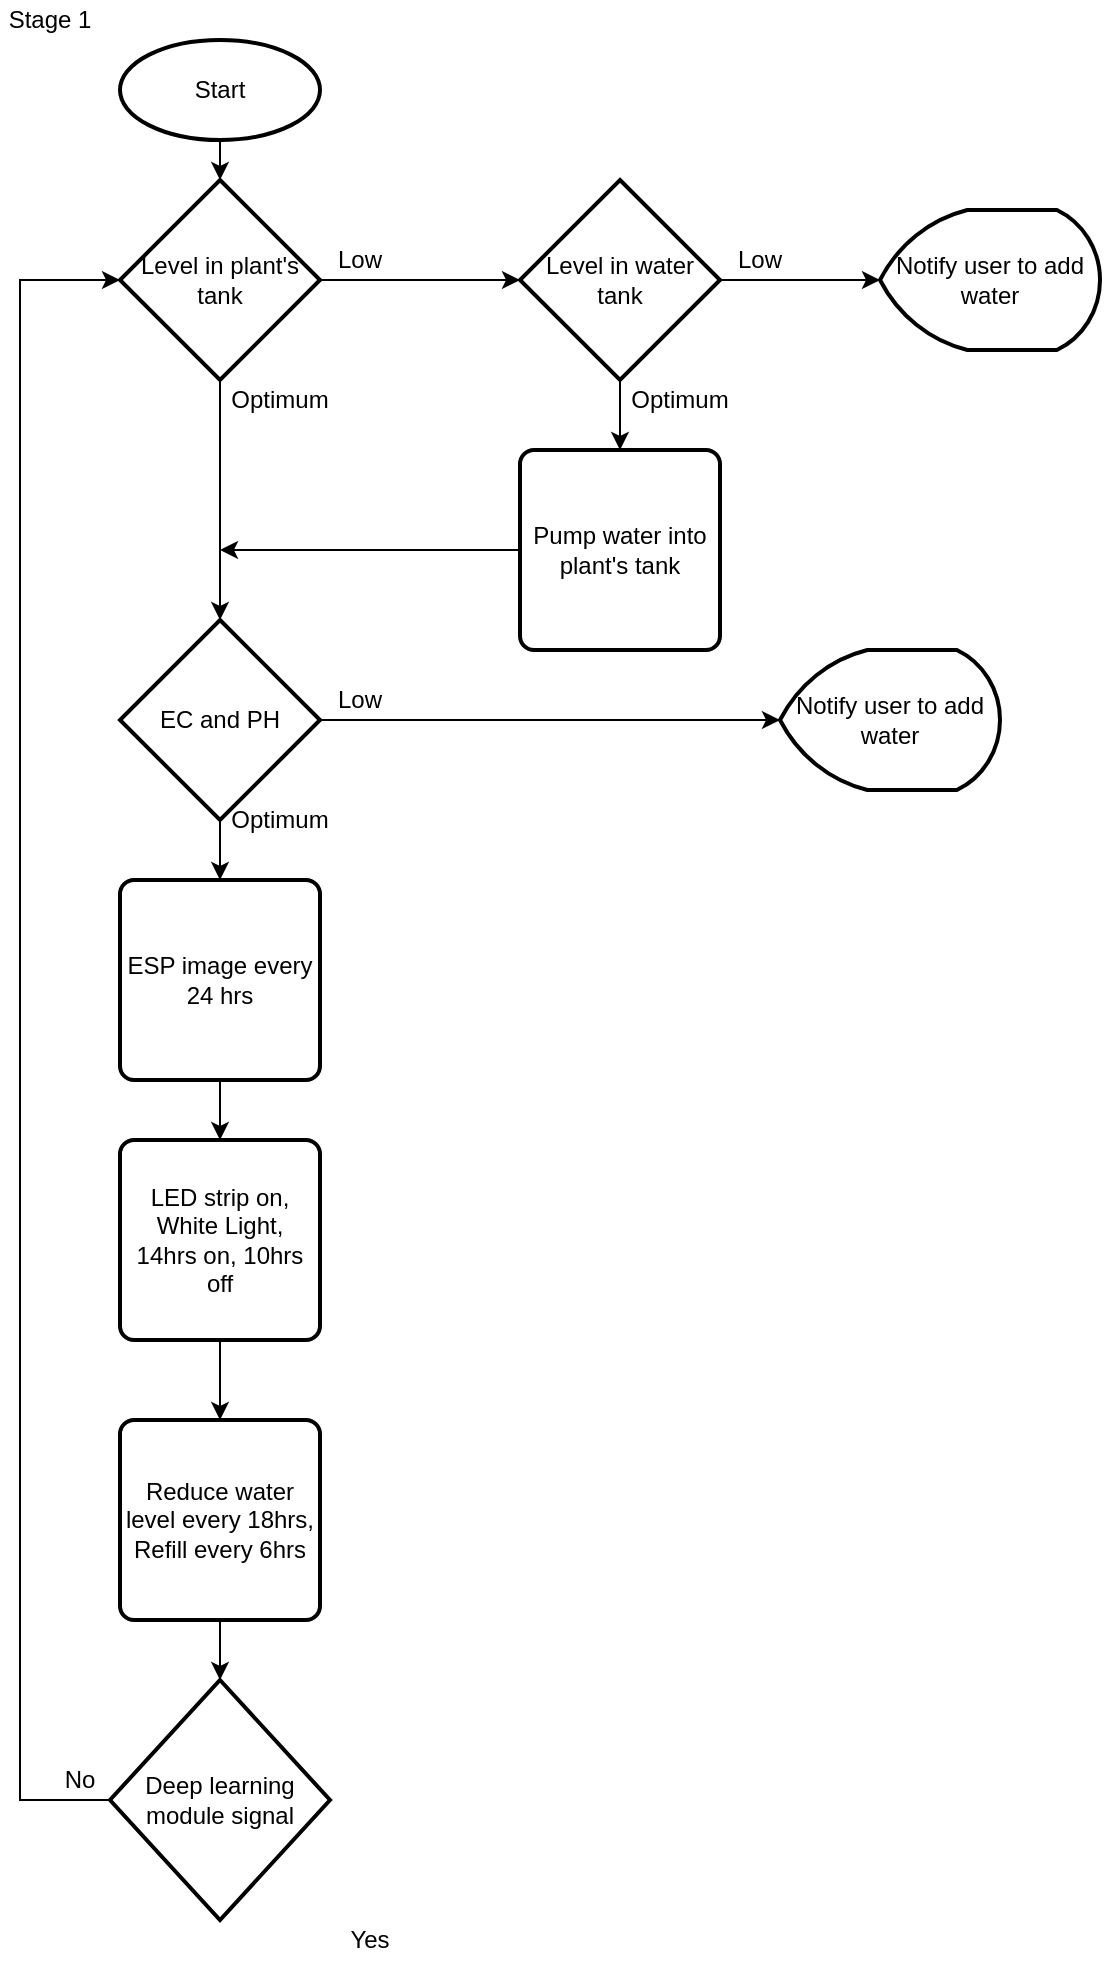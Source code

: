 <mxfile version="14.8.6" type="device"><diagram name="Page-1" id="edf60f1a-56cd-e834-aa8a-f176f3a09ee4"><mxGraphModel dx="739" dy="321" grid="1" gridSize="10" guides="1" tooltips="1" connect="1" arrows="1" fold="1" page="1" pageScale="1" pageWidth="1100" pageHeight="850" background="none" math="0" shadow="0"><root><mxCell id="0"/><mxCell id="1" parent="0"/><mxCell id="dzjP0HZbcXlcTP8GRXLg-15" value="" style="edgeStyle=orthogonalEdgeStyle;rounded=0;orthogonalLoop=1;jettySize=auto;html=1;" edge="1" parent="1" source="dzjP0HZbcXlcTP8GRXLg-1" target="dzjP0HZbcXlcTP8GRXLg-4"><mxGeometry relative="1" as="geometry"/></mxCell><mxCell id="dzjP0HZbcXlcTP8GRXLg-1" value="Start" style="strokeWidth=2;html=1;shape=mxgraph.flowchart.start_1;whiteSpace=wrap;" vertex="1" parent="1"><mxGeometry x="330" y="120" width="100" height="50" as="geometry"/></mxCell><mxCell id="dzjP0HZbcXlcTP8GRXLg-3" value="Stage 1" style="text;html=1;strokeColor=none;fillColor=none;align=center;verticalAlign=middle;whiteSpace=wrap;rounded=0;" vertex="1" parent="1"><mxGeometry x="270" y="100" width="50" height="20" as="geometry"/></mxCell><mxCell id="dzjP0HZbcXlcTP8GRXLg-5" value="" style="edgeStyle=orthogonalEdgeStyle;rounded=0;orthogonalLoop=1;jettySize=auto;html=1;" edge="1" parent="1" source="dzjP0HZbcXlcTP8GRXLg-4"><mxGeometry relative="1" as="geometry"><mxPoint x="530" y="240" as="targetPoint"/></mxGeometry></mxCell><mxCell id="dzjP0HZbcXlcTP8GRXLg-29" value="" style="edgeStyle=orthogonalEdgeStyle;rounded=0;orthogonalLoop=1;jettySize=auto;html=1;" edge="1" parent="1" source="dzjP0HZbcXlcTP8GRXLg-4"><mxGeometry relative="1" as="geometry"><mxPoint x="380" y="410" as="targetPoint"/></mxGeometry></mxCell><mxCell id="dzjP0HZbcXlcTP8GRXLg-4" value="Level in plant's tank" style="strokeWidth=2;html=1;shape=mxgraph.flowchart.decision;whiteSpace=wrap;" vertex="1" parent="1"><mxGeometry x="330" y="190" width="100" height="100" as="geometry"/></mxCell><mxCell id="dzjP0HZbcXlcTP8GRXLg-6" value="Low" style="text;html=1;strokeColor=none;fillColor=none;align=center;verticalAlign=middle;whiteSpace=wrap;rounded=0;" vertex="1" parent="1"><mxGeometry x="430" y="220" width="40" height="20" as="geometry"/></mxCell><mxCell id="dzjP0HZbcXlcTP8GRXLg-10" value="" style="edgeStyle=orthogonalEdgeStyle;rounded=0;orthogonalLoop=1;jettySize=auto;html=1;" edge="1" parent="1" source="dzjP0HZbcXlcTP8GRXLg-7" target="dzjP0HZbcXlcTP8GRXLg-9"><mxGeometry relative="1" as="geometry"/></mxCell><mxCell id="dzjP0HZbcXlcTP8GRXLg-12" value="" style="edgeStyle=orthogonalEdgeStyle;rounded=0;orthogonalLoop=1;jettySize=auto;html=1;" edge="1" parent="1" source="dzjP0HZbcXlcTP8GRXLg-7" target="dzjP0HZbcXlcTP8GRXLg-8"><mxGeometry relative="1" as="geometry"/></mxCell><mxCell id="dzjP0HZbcXlcTP8GRXLg-7" value="Level in water tank" style="strokeWidth=2;html=1;shape=mxgraph.flowchart.decision;whiteSpace=wrap;" vertex="1" parent="1"><mxGeometry x="530" y="190" width="100" height="100" as="geometry"/></mxCell><mxCell id="dzjP0HZbcXlcTP8GRXLg-30" value="" style="edgeStyle=orthogonalEdgeStyle;rounded=0;orthogonalLoop=1;jettySize=auto;html=1;" edge="1" parent="1" source="dzjP0HZbcXlcTP8GRXLg-8"><mxGeometry relative="1" as="geometry"><mxPoint x="380" y="375" as="targetPoint"/></mxGeometry></mxCell><mxCell id="dzjP0HZbcXlcTP8GRXLg-8" value="Pump water into plant's tank" style="rounded=1;whiteSpace=wrap;html=1;absoluteArcSize=1;arcSize=14;strokeWidth=2;" vertex="1" parent="1"><mxGeometry x="530" y="325" width="100" height="100" as="geometry"/></mxCell><mxCell id="dzjP0HZbcXlcTP8GRXLg-9" value="Notify user to add water" style="strokeWidth=2;html=1;shape=mxgraph.flowchart.display;whiteSpace=wrap;" vertex="1" parent="1"><mxGeometry x="710" y="205" width="110" height="70" as="geometry"/></mxCell><mxCell id="dzjP0HZbcXlcTP8GRXLg-11" value="Low" style="text;html=1;strokeColor=none;fillColor=none;align=center;verticalAlign=middle;whiteSpace=wrap;rounded=0;" vertex="1" parent="1"><mxGeometry x="630" y="220" width="40" height="20" as="geometry"/></mxCell><mxCell id="dzjP0HZbcXlcTP8GRXLg-13" value="Optimum" style="text;html=1;strokeColor=none;fillColor=none;align=center;verticalAlign=middle;whiteSpace=wrap;rounded=0;" vertex="1" parent="1"><mxGeometry x="590" y="290" width="40" height="20" as="geometry"/></mxCell><mxCell id="dzjP0HZbcXlcTP8GRXLg-17" value="Optimum" style="text;html=1;strokeColor=none;fillColor=none;align=center;verticalAlign=middle;whiteSpace=wrap;rounded=0;" vertex="1" parent="1"><mxGeometry x="390" y="290" width="40" height="20" as="geometry"/></mxCell><mxCell id="dzjP0HZbcXlcTP8GRXLg-39" style="edgeStyle=orthogonalEdgeStyle;rounded=0;orthogonalLoop=1;jettySize=auto;html=1;exitX=1;exitY=0.5;exitDx=0;exitDy=0;exitPerimeter=0;entryX=0;entryY=0.5;entryDx=0;entryDy=0;entryPerimeter=0;" edge="1" parent="1" source="dzjP0HZbcXlcTP8GRXLg-21" target="dzjP0HZbcXlcTP8GRXLg-31"><mxGeometry relative="1" as="geometry"/></mxCell><mxCell id="dzjP0HZbcXlcTP8GRXLg-41" value="" style="edgeStyle=orthogonalEdgeStyle;rounded=0;orthogonalLoop=1;jettySize=auto;html=1;" edge="1" parent="1" source="dzjP0HZbcXlcTP8GRXLg-21" target="dzjP0HZbcXlcTP8GRXLg-40"><mxGeometry relative="1" as="geometry"/></mxCell><mxCell id="dzjP0HZbcXlcTP8GRXLg-21" value="EC and PH" style="strokeWidth=2;html=1;shape=mxgraph.flowchart.decision;whiteSpace=wrap;" vertex="1" parent="1"><mxGeometry x="330" y="410" width="100" height="100" as="geometry"/></mxCell><mxCell id="dzjP0HZbcXlcTP8GRXLg-31" value="Notify user to add water" style="strokeWidth=2;html=1;shape=mxgraph.flowchart.display;whiteSpace=wrap;" vertex="1" parent="1"><mxGeometry x="660" y="425" width="110" height="70" as="geometry"/></mxCell><mxCell id="dzjP0HZbcXlcTP8GRXLg-35" value="Low" style="text;html=1;strokeColor=none;fillColor=none;align=center;verticalAlign=middle;whiteSpace=wrap;rounded=0;" vertex="1" parent="1"><mxGeometry x="430" y="440" width="40" height="20" as="geometry"/></mxCell><mxCell id="dzjP0HZbcXlcTP8GRXLg-43" value="" style="edgeStyle=orthogonalEdgeStyle;rounded=0;orthogonalLoop=1;jettySize=auto;html=1;" edge="1" parent="1" source="dzjP0HZbcXlcTP8GRXLg-40" target="dzjP0HZbcXlcTP8GRXLg-42"><mxGeometry relative="1" as="geometry"/></mxCell><mxCell id="dzjP0HZbcXlcTP8GRXLg-40" value="ESP image every 24 hrs" style="rounded=1;whiteSpace=wrap;html=1;absoluteArcSize=1;arcSize=14;strokeWidth=2;" vertex="1" parent="1"><mxGeometry x="330" y="540" width="100" height="100" as="geometry"/></mxCell><mxCell id="dzjP0HZbcXlcTP8GRXLg-46" value="" style="edgeStyle=orthogonalEdgeStyle;rounded=0;orthogonalLoop=1;jettySize=auto;html=1;" edge="1" parent="1" source="dzjP0HZbcXlcTP8GRXLg-42" target="dzjP0HZbcXlcTP8GRXLg-45"><mxGeometry relative="1" as="geometry"/></mxCell><mxCell id="dzjP0HZbcXlcTP8GRXLg-42" value="LED strip on, White Light,&lt;br&gt;14hrs on, 10hrs off" style="rounded=1;whiteSpace=wrap;html=1;absoluteArcSize=1;arcSize=14;strokeWidth=2;" vertex="1" parent="1"><mxGeometry x="330" y="670" width="100" height="100" as="geometry"/></mxCell><mxCell id="dzjP0HZbcXlcTP8GRXLg-44" value="Optimum" style="text;html=1;strokeColor=none;fillColor=none;align=center;verticalAlign=middle;whiteSpace=wrap;rounded=0;" vertex="1" parent="1"><mxGeometry x="390" y="500" width="40" height="20" as="geometry"/></mxCell><mxCell id="dzjP0HZbcXlcTP8GRXLg-48" value="" style="edgeStyle=orthogonalEdgeStyle;rounded=0;orthogonalLoop=1;jettySize=auto;html=1;" edge="1" parent="1" source="dzjP0HZbcXlcTP8GRXLg-45" target="dzjP0HZbcXlcTP8GRXLg-47"><mxGeometry relative="1" as="geometry"/></mxCell><mxCell id="dzjP0HZbcXlcTP8GRXLg-45" value="Reduce water level every 18hrs, Refill every 6hrs" style="rounded=1;whiteSpace=wrap;html=1;absoluteArcSize=1;arcSize=14;strokeWidth=2;" vertex="1" parent="1"><mxGeometry x="330" y="810" width="100" height="100" as="geometry"/></mxCell><mxCell id="dzjP0HZbcXlcTP8GRXLg-50" style="edgeStyle=orthogonalEdgeStyle;rounded=0;orthogonalLoop=1;jettySize=auto;html=1;exitX=0;exitY=0.5;exitDx=0;exitDy=0;exitPerimeter=0;entryX=0;entryY=0.5;entryDx=0;entryDy=0;entryPerimeter=0;" edge="1" parent="1" source="dzjP0HZbcXlcTP8GRXLg-47" target="dzjP0HZbcXlcTP8GRXLg-4"><mxGeometry relative="1" as="geometry"><Array as="points"><mxPoint x="280" y="1000"/><mxPoint x="280" y="240"/></Array></mxGeometry></mxCell><mxCell id="dzjP0HZbcXlcTP8GRXLg-47" value="Deep learning module signal" style="strokeWidth=2;html=1;shape=mxgraph.flowchart.decision;whiteSpace=wrap;" vertex="1" parent="1"><mxGeometry x="325" y="940" width="110" height="120" as="geometry"/></mxCell><mxCell id="dzjP0HZbcXlcTP8GRXLg-49" value="Yes" style="text;html=1;strokeColor=none;fillColor=none;align=center;verticalAlign=middle;whiteSpace=wrap;rounded=0;" vertex="1" parent="1"><mxGeometry x="435" y="1060" width="40" height="20" as="geometry"/></mxCell><mxCell id="dzjP0HZbcXlcTP8GRXLg-51" value="No" style="text;html=1;strokeColor=none;fillColor=none;align=center;verticalAlign=middle;whiteSpace=wrap;rounded=0;" vertex="1" parent="1"><mxGeometry x="290" y="980" width="40" height="20" as="geometry"/></mxCell></root></mxGraphModel></diagram></mxfile>